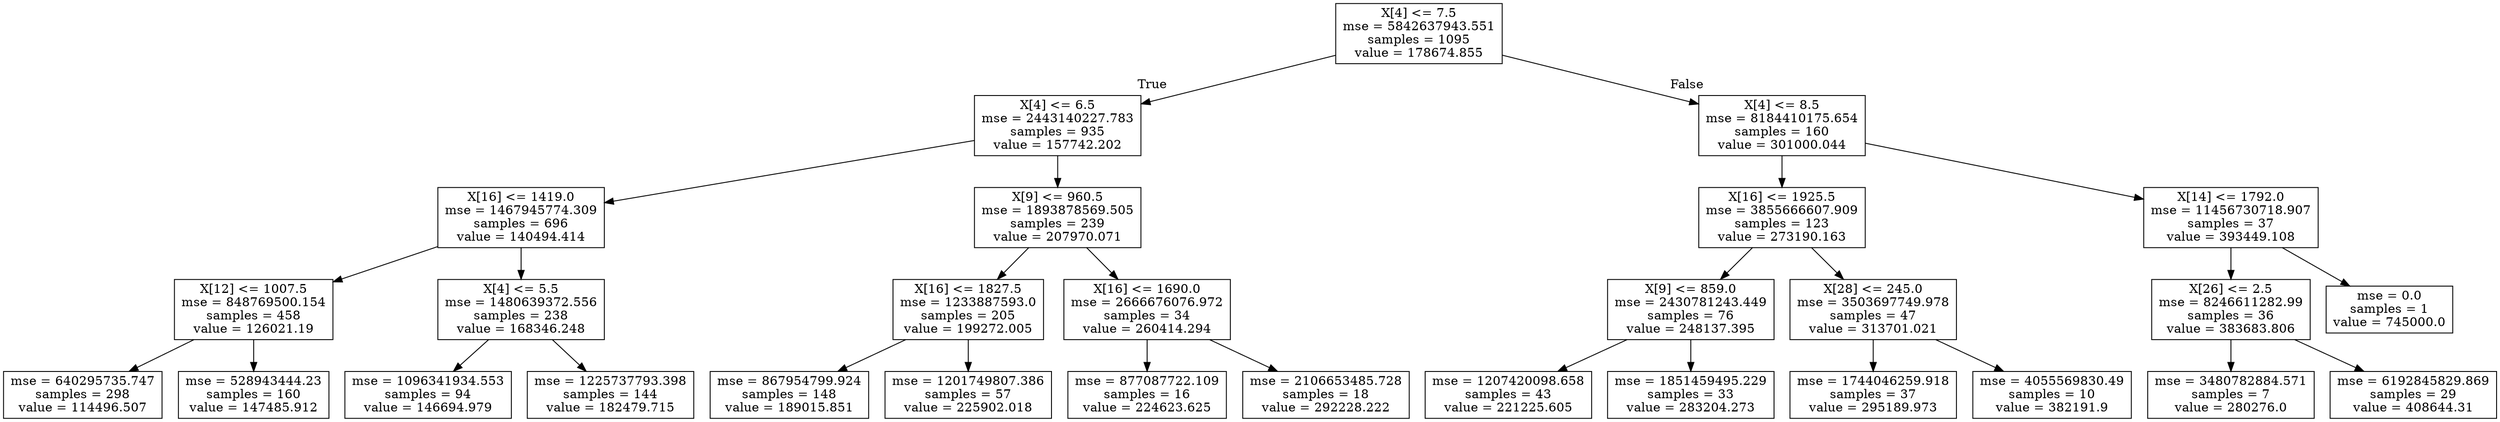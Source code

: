 digraph Tree {
node [shape=box] ;
0 [label="X[4] <= 7.5\nmse = 5842637943.551\nsamples = 1095\nvalue = 178674.855"] ;
1 [label="X[4] <= 6.5\nmse = 2443140227.783\nsamples = 935\nvalue = 157742.202"] ;
0 -> 1 [labeldistance=2.5, labelangle=45, headlabel="True"] ;
2 [label="X[16] <= 1419.0\nmse = 1467945774.309\nsamples = 696\nvalue = 140494.414"] ;
1 -> 2 ;
3 [label="X[12] <= 1007.5\nmse = 848769500.154\nsamples = 458\nvalue = 126021.19"] ;
2 -> 3 ;
4 [label="mse = 640295735.747\nsamples = 298\nvalue = 114496.507"] ;
3 -> 4 ;
5 [label="mse = 528943444.23\nsamples = 160\nvalue = 147485.912"] ;
3 -> 5 ;
6 [label="X[4] <= 5.5\nmse = 1480639372.556\nsamples = 238\nvalue = 168346.248"] ;
2 -> 6 ;
7 [label="mse = 1096341934.553\nsamples = 94\nvalue = 146694.979"] ;
6 -> 7 ;
8 [label="mse = 1225737793.398\nsamples = 144\nvalue = 182479.715"] ;
6 -> 8 ;
9 [label="X[9] <= 960.5\nmse = 1893878569.505\nsamples = 239\nvalue = 207970.071"] ;
1 -> 9 ;
10 [label="X[16] <= 1827.5\nmse = 1233887593.0\nsamples = 205\nvalue = 199272.005"] ;
9 -> 10 ;
11 [label="mse = 867954799.924\nsamples = 148\nvalue = 189015.851"] ;
10 -> 11 ;
12 [label="mse = 1201749807.386\nsamples = 57\nvalue = 225902.018"] ;
10 -> 12 ;
13 [label="X[16] <= 1690.0\nmse = 2666676076.972\nsamples = 34\nvalue = 260414.294"] ;
9 -> 13 ;
14 [label="mse = 877087722.109\nsamples = 16\nvalue = 224623.625"] ;
13 -> 14 ;
15 [label="mse = 2106653485.728\nsamples = 18\nvalue = 292228.222"] ;
13 -> 15 ;
16 [label="X[4] <= 8.5\nmse = 8184410175.654\nsamples = 160\nvalue = 301000.044"] ;
0 -> 16 [labeldistance=2.5, labelangle=-45, headlabel="False"] ;
17 [label="X[16] <= 1925.5\nmse = 3855666607.909\nsamples = 123\nvalue = 273190.163"] ;
16 -> 17 ;
18 [label="X[9] <= 859.0\nmse = 2430781243.449\nsamples = 76\nvalue = 248137.395"] ;
17 -> 18 ;
19 [label="mse = 1207420098.658\nsamples = 43\nvalue = 221225.605"] ;
18 -> 19 ;
20 [label="mse = 1851459495.229\nsamples = 33\nvalue = 283204.273"] ;
18 -> 20 ;
21 [label="X[28] <= 245.0\nmse = 3503697749.978\nsamples = 47\nvalue = 313701.021"] ;
17 -> 21 ;
22 [label="mse = 1744046259.918\nsamples = 37\nvalue = 295189.973"] ;
21 -> 22 ;
23 [label="mse = 4055569830.49\nsamples = 10\nvalue = 382191.9"] ;
21 -> 23 ;
24 [label="X[14] <= 1792.0\nmse = 11456730718.907\nsamples = 37\nvalue = 393449.108"] ;
16 -> 24 ;
25 [label="X[26] <= 2.5\nmse = 8246611282.99\nsamples = 36\nvalue = 383683.806"] ;
24 -> 25 ;
26 [label="mse = 3480782884.571\nsamples = 7\nvalue = 280276.0"] ;
25 -> 26 ;
27 [label="mse = 6192845829.869\nsamples = 29\nvalue = 408644.31"] ;
25 -> 27 ;
28 [label="mse = 0.0\nsamples = 1\nvalue = 745000.0"] ;
24 -> 28 ;
}